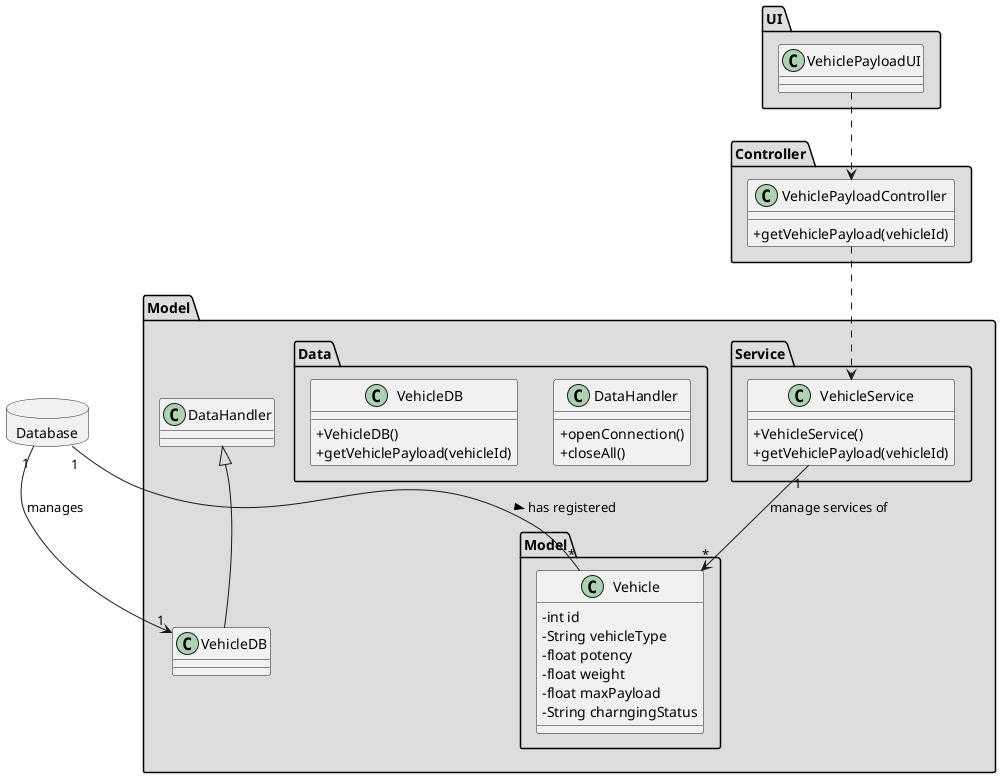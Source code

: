 @startuml
skinparam classAttributeIconSize 0

database Database {
}

package "UI" #DDDDDD {
class VehiclePayloadUI{
}
}

package "Controller" #DDDDDD {
class VehiclePayloadController{
+getVehiclePayload(vehicleId)
}
}


package "Model" #DDDDDD {
 package "Service" #DDDDDD {

  class VehicleService{
      +VehicleService()
      +getVehiclePayload(vehicleId)
   }

}

package "Model" #DDDDDD {

class Vehicle{
  -int id
  -String vehicleType
  -float potency
  -float weight
  -float maxPayload
  -String charngingStatus
}

}


package "Data" #DDDDDD {
class DataHandler{
    +openConnection()
    +closeAll()
}
class VehicleDB{
     +VehicleDB()
     +getVehiclePayload(vehicleId)
 }

}

class VehicleDB extends DataHandler

VehiclePayloadUI ..> VehiclePayloadController
VehiclePayloadController ..> VehicleService
Database "1" --> "1" VehicleDB : manages
VehicleService "1" --> "*" Vehicle : manage services of
Database "1" -- "*" Vehicle : has registered >

@enduml
